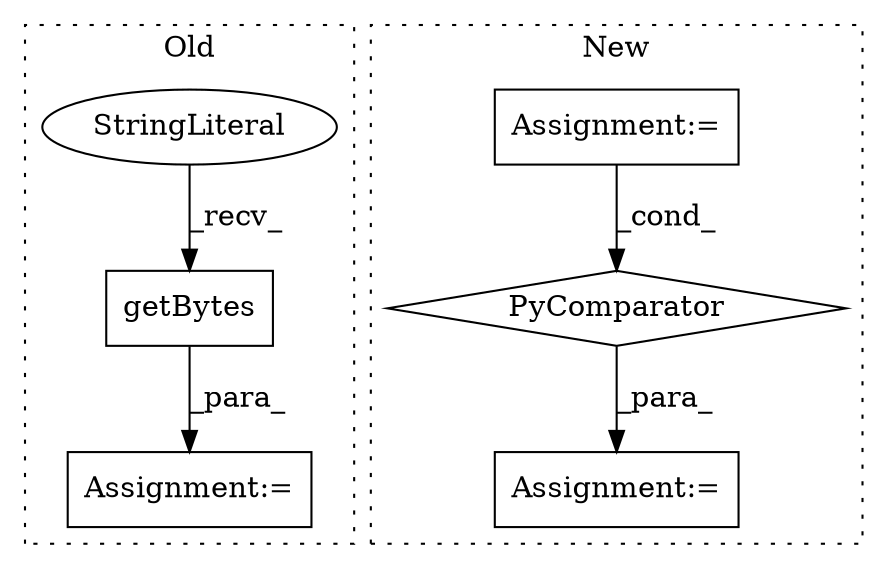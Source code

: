 digraph G {
subgraph cluster0 {
1 [label="getBytes" a="32" s="1509" l="10" shape="box"];
3 [label="StringLiteral" a="45" s="1501" l="7" shape="ellipse"];
5 [label="Assignment:=" a="7" s="1178" l="1" shape="box"];
label = "Old";
style="dotted";
}
subgraph cluster1 {
2 [label="PyComparator" a="113" s="956" l="78" shape="diamond"];
4 [label="Assignment:=" a="7" s="784" l="20" shape="box"];
6 [label="Assignment:=" a="7" s="861" l="12" shape="box"];
label = "New";
style="dotted";
}
1 -> 5 [label="_para_"];
2 -> 6 [label="_para_"];
3 -> 1 [label="_recv_"];
4 -> 2 [label="_cond_"];
}